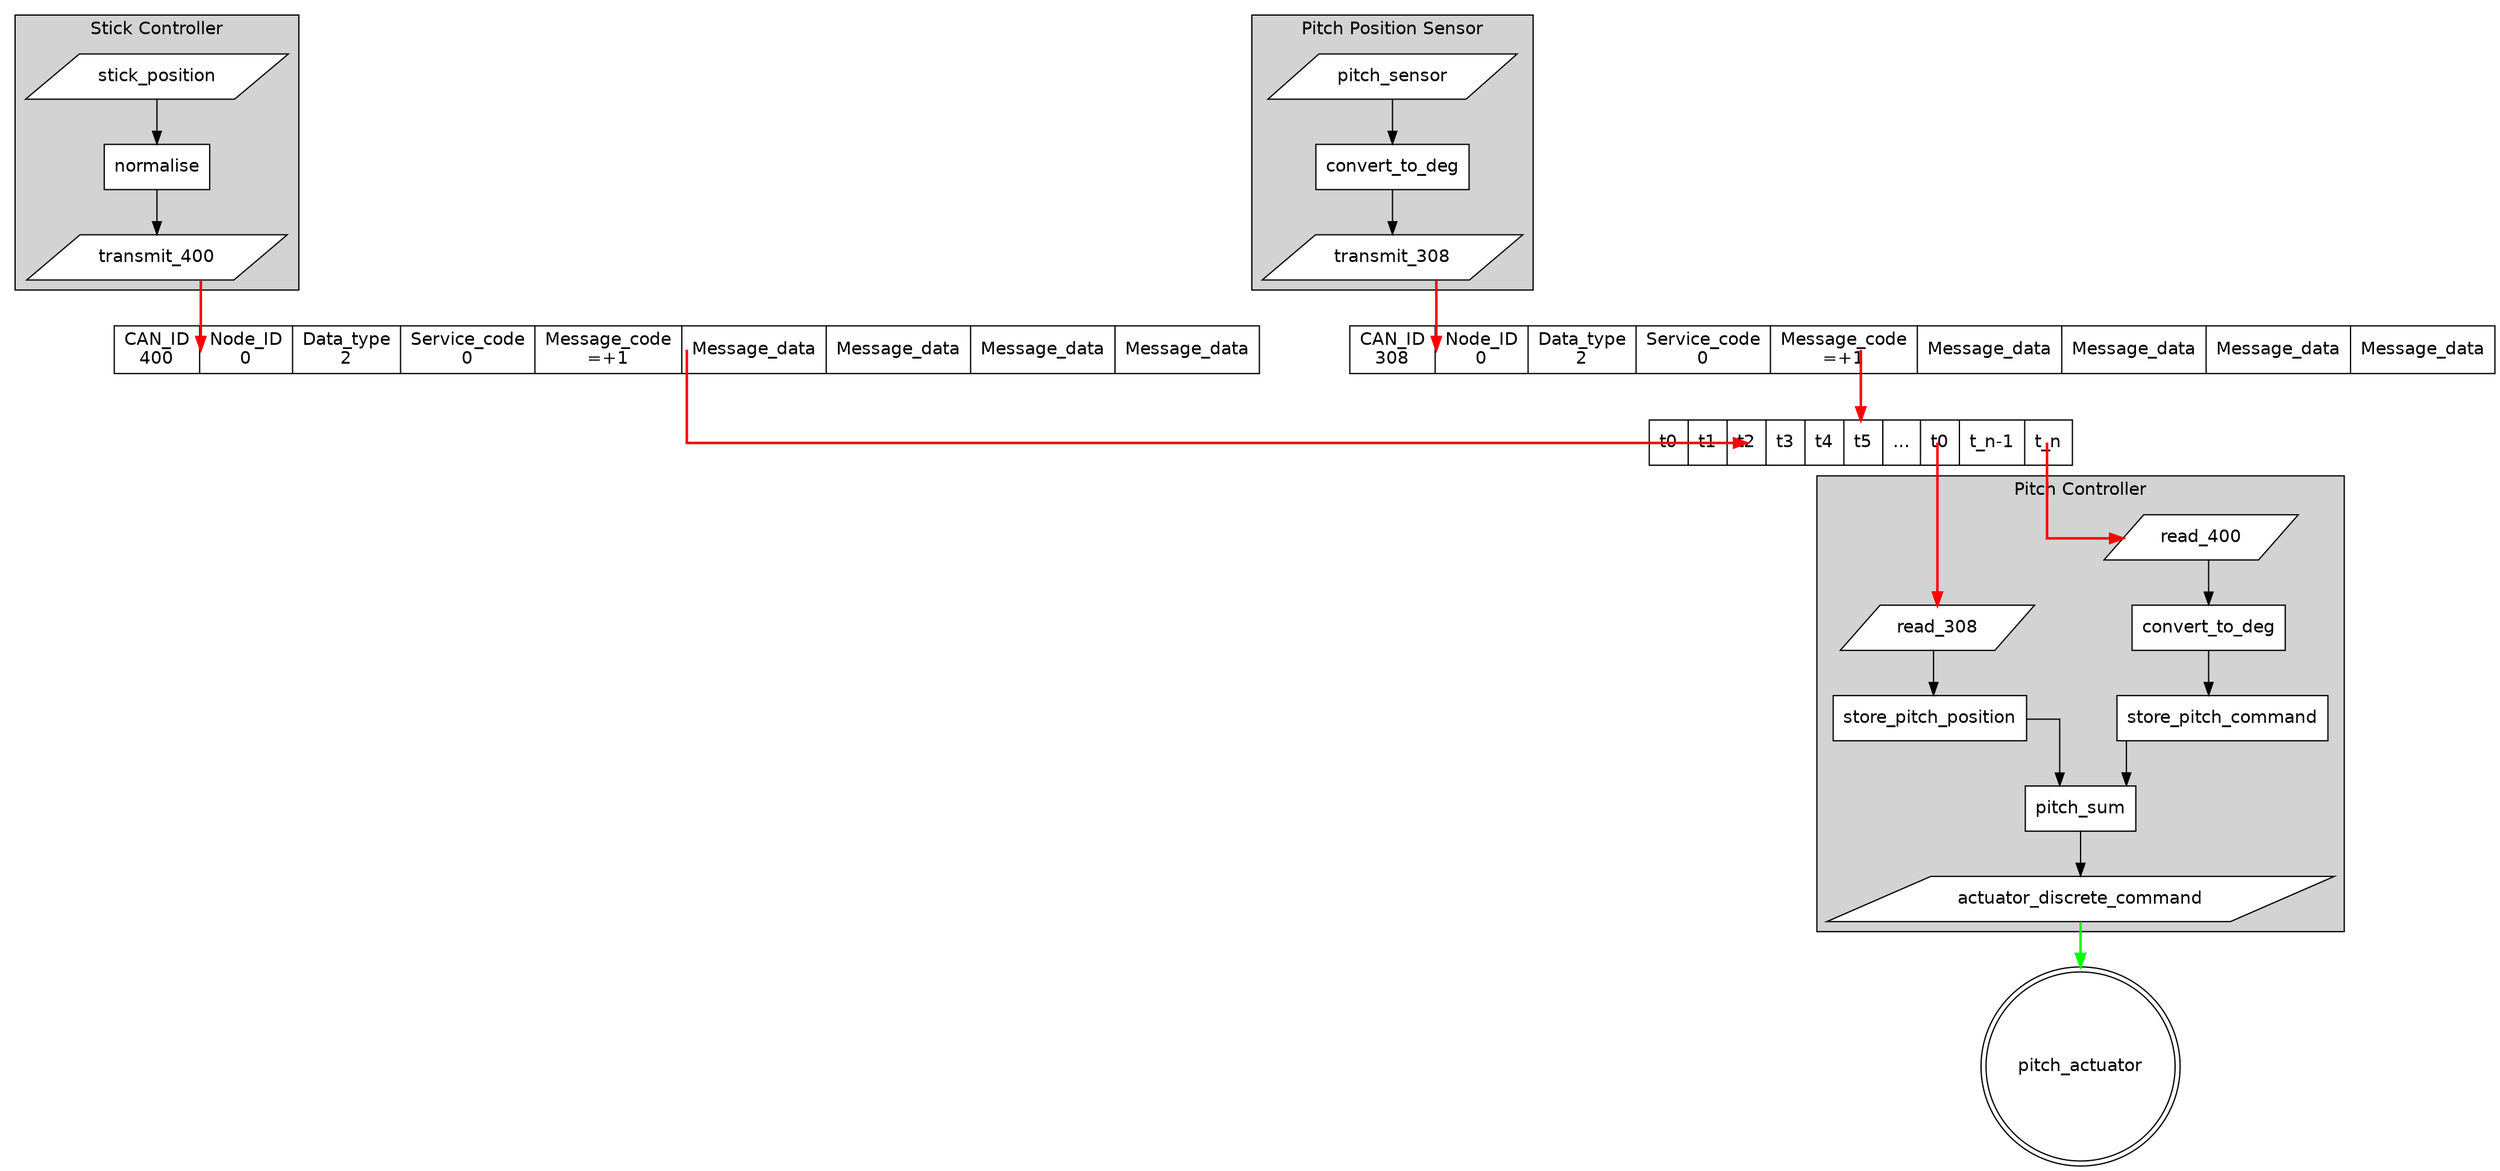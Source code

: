 digraph Pitch {
  
  fontname=Helvetica;
  graph [splines=ortho, nodesep=1]
  node [style=filled,fillcolor=white,color=black,fontname=Helvetica];

  // Inputs and outputs

  stick_position [shape="parallelogram"];
  pitch_sensor [shape="parallelogram"];
  transmit_308 [shape="parallelogram"];
  read_308 [shape="parallelogram"];
  transmit_400 [shape="parallelogram"];
  read_400 [shape="parallelogram"];
  actuator_discrete_command [shape="parallelogram"];

  // Processes

  normalise_pitch_position [shape="box",label="normalise"];
  convert_400_to_deg [shape="box",label="convert_to_deg"];
  convert_308_to_deg [shape="box",label="convert_to_deg"];
  store_pitch_command [shape="box"];
  store_pitch_position [shape="box"];
  pitch_sum [shape="box"];

  // Actuator

  pitch_actuator [shape=doublecircle];

  subgraph clusterStick_Controller {
    label = "Stick Controller";
    style=filled;
    fillcolor=lightgrey;
    color=black;
    stick_position -> normalise_pitch_position -> transmit_400;
  }

  subgraph clusterPitch_Controller {
    label = "Pitch Controller";
    style=filled;
    fillcolor=lightgrey;
    color=black;
    read_400 -> convert_400_to_deg -> store_pitch_command;
    read_308 -> store_pitch_position;
    store_pitch_command -> pitch_sum;
    store_pitch_position -> pitch_sum;
    pitch_sum -> actuator_discrete_command;
  }

  subgraph clusterPitch_Sensor {
    label = "Pitch Position Sensor";
    style=filled;
    fillcolor=lightgrey;
    color=black;
    pitch_sensor -> convert_308_to_deg -> transmit_308;
  }

  actuator_discrete_command -> pitch_actuator [style=bold,color=green]

  // CANaerospace traffic

  308 [shape=record,label="<f0> CAN_ID\n308|<f1> Node_ID\n0|<f2> Data_type\n2|<f3> Service_code\n0|<f4> Message_code\n=+1|<f5> Message_data|<f6> Message_data|<f7> Message_data|<f8> Message_data"];
  400 [shape=record,label="<f0> CAN_ID\n400|<f1> Node_ID\n0|<f2> Data_type\n2|<f3> Service_code\n0|<f4> Message_code\n=+1|<f5> Message_data|<f6> Message_data|<f7> Message_data|<f8> Message_data"];

  CANbus [shape=record,label="<f0> t0|<f1> t1|<f2> t2|<f3> t3|<f4> t4|<f5> t5|<f6> ...|<f7> t0|<f8> t_n-1|<f9> t_n"];

  transmit_400 -> 400:f0 [style=bold,color=red];
  400:f8 -> CANbus:f2:n [style=bold,color=red];
  transmit_308 -> 308:f0 [style=bold,color=red];
  308:f8 -> CANbus:f5:n [style=bold,color=red];

  CANbus:f9:e -> read_308 [style=bold,color=red];
  CANbus:f9:e -> read_400 [style=bold,color=red];
  
}
